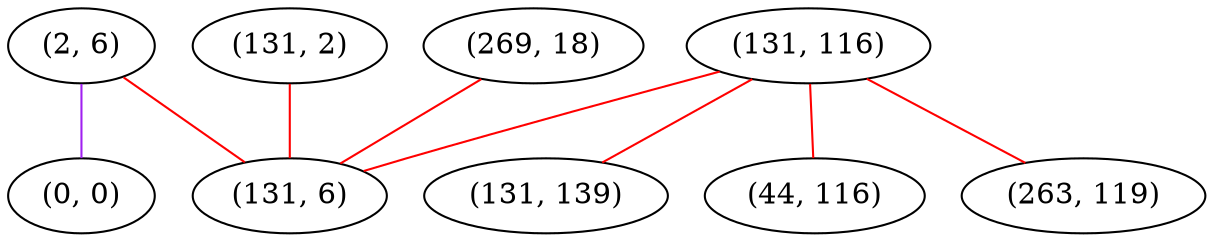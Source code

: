 graph "" {
"(131, 2)";
"(2, 6)";
"(131, 116)";
"(131, 139)";
"(0, 0)";
"(44, 116)";
"(269, 18)";
"(131, 6)";
"(263, 119)";
"(131, 2)" -- "(131, 6)"  [color=red, key=0, weight=1];
"(2, 6)" -- "(0, 0)"  [color=purple, key=0, weight=4];
"(2, 6)" -- "(131, 6)"  [color=red, key=0, weight=1];
"(131, 116)" -- "(44, 116)"  [color=red, key=0, weight=1];
"(131, 116)" -- "(131, 139)"  [color=red, key=0, weight=1];
"(131, 116)" -- "(131, 6)"  [color=red, key=0, weight=1];
"(131, 116)" -- "(263, 119)"  [color=red, key=0, weight=1];
"(269, 18)" -- "(131, 6)"  [color=red, key=0, weight=1];
}
